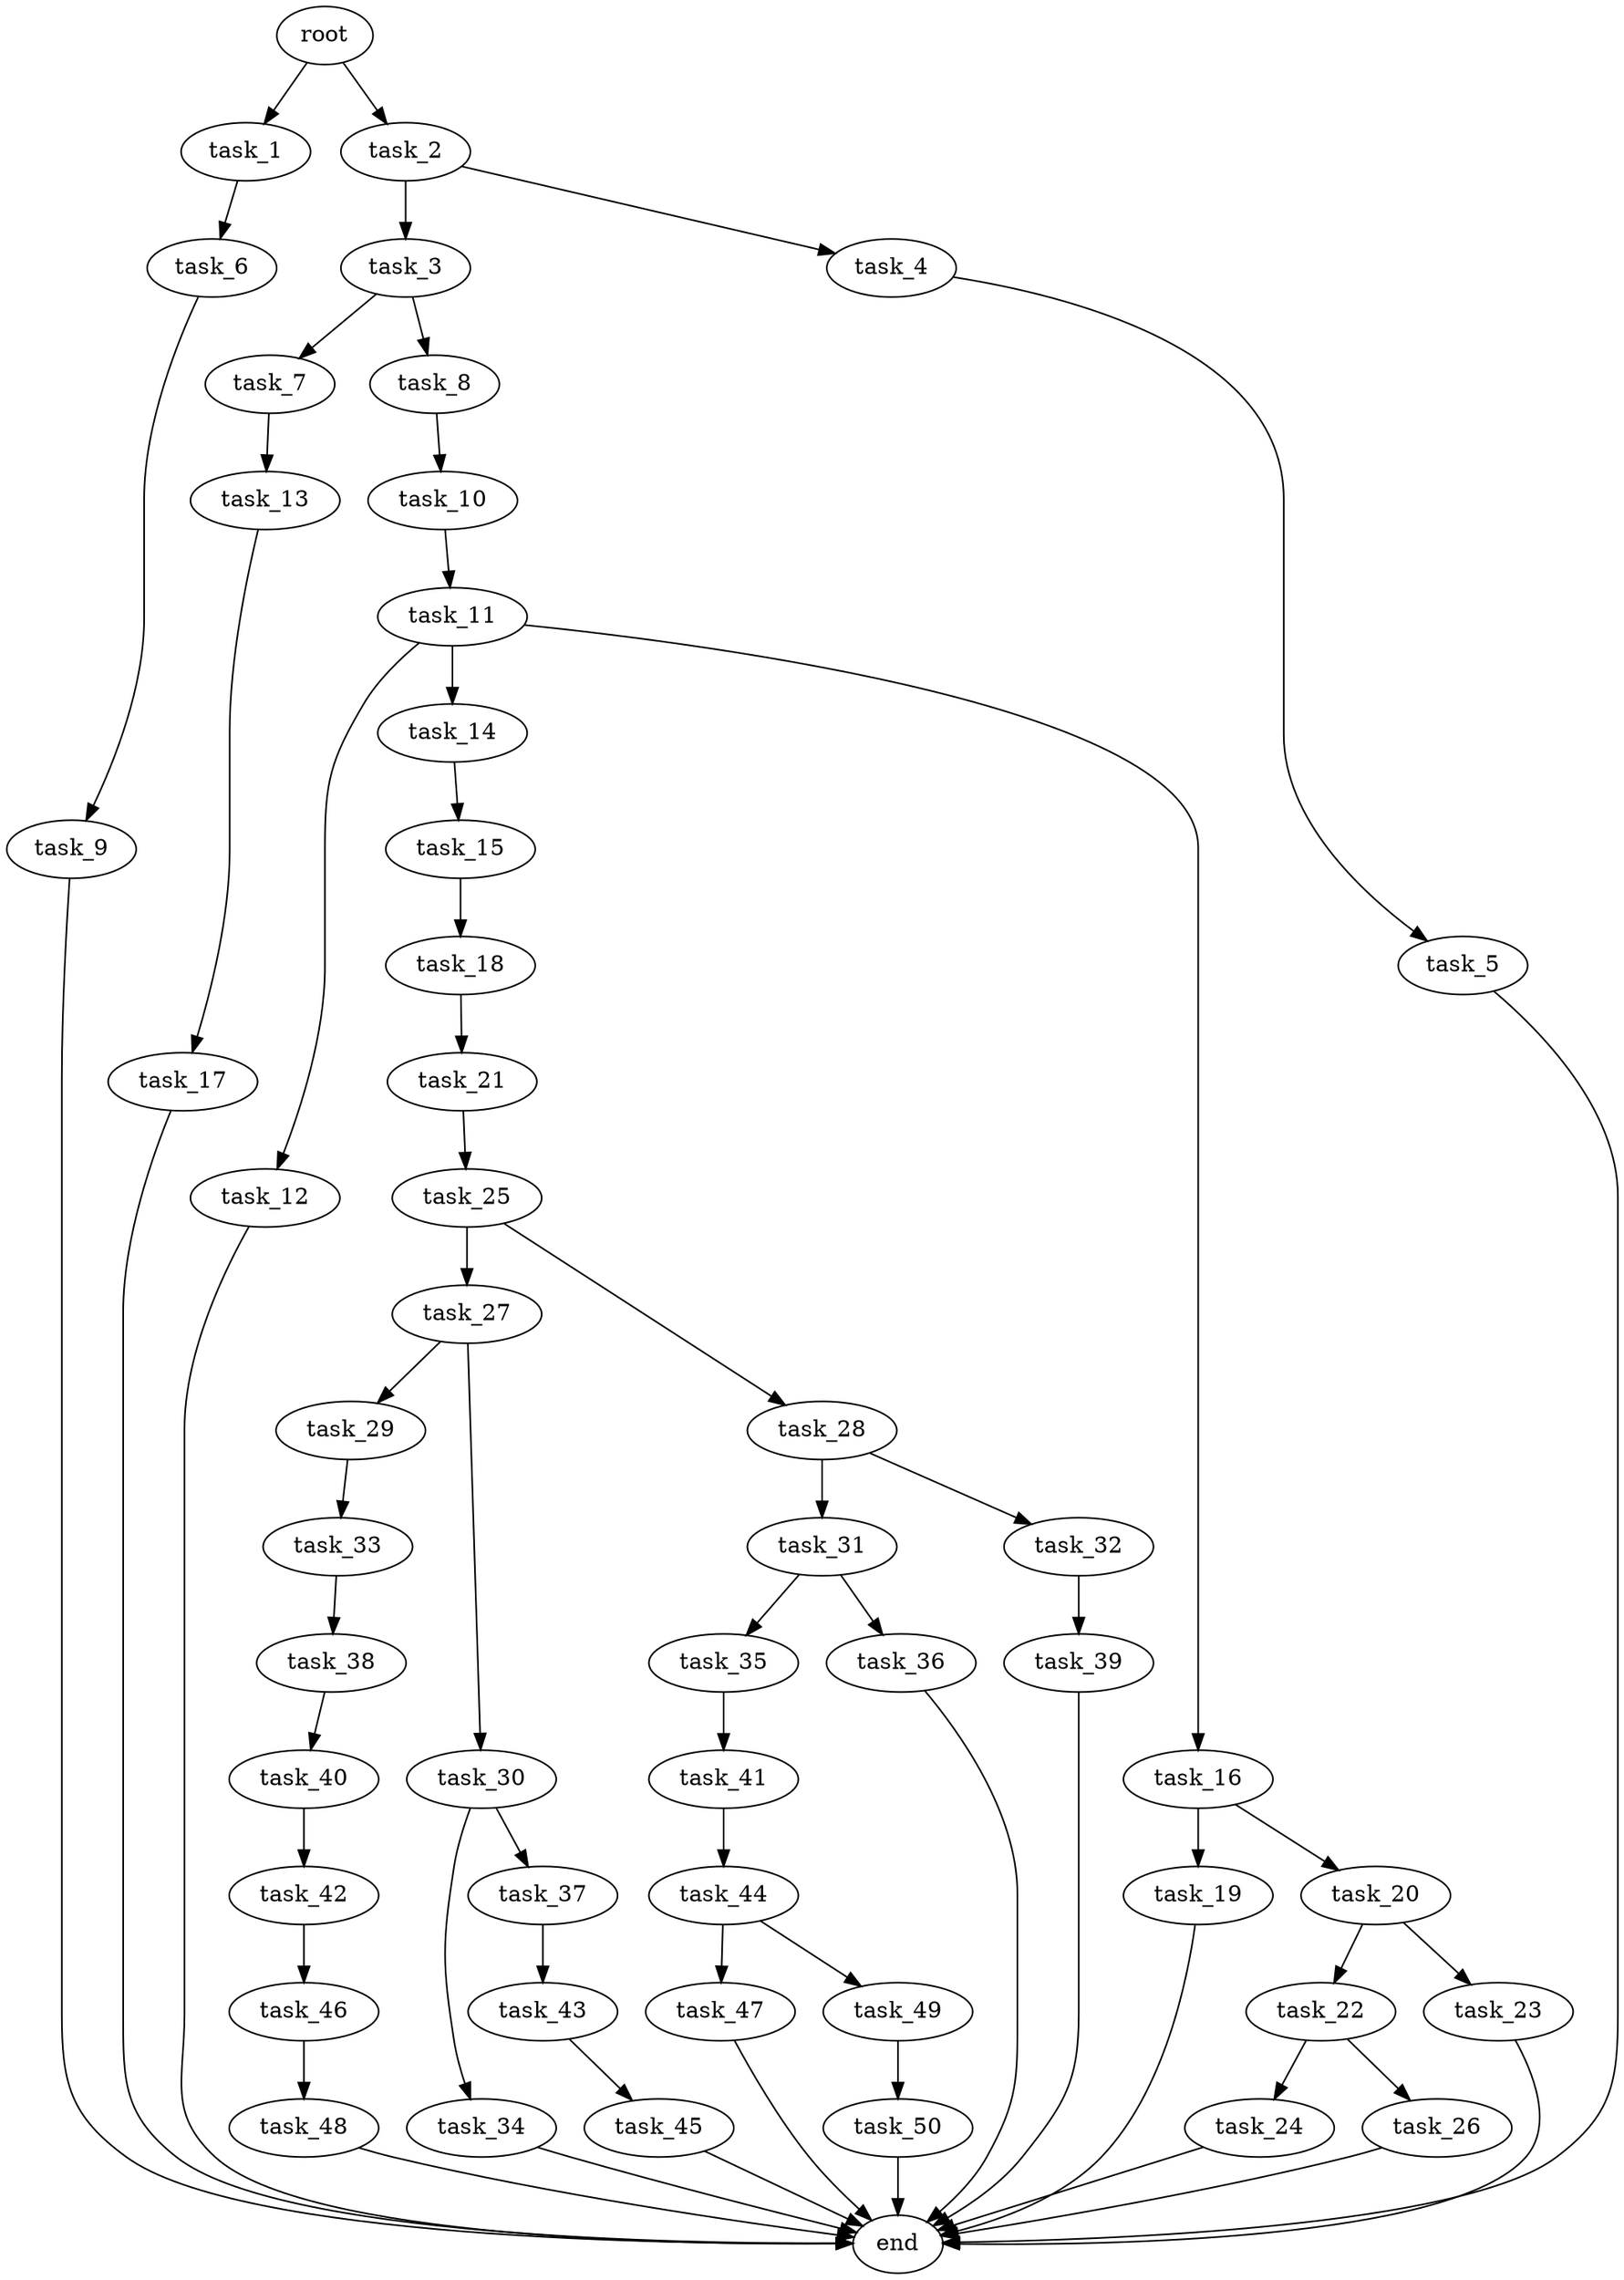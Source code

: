digraph G {
  root [size="0.000000e+00"];
  task_1 [size="3.056182e+09"];
  task_2 [size="2.488044e+09"];
  task_3 [size="8.581422e+09"];
  task_4 [size="2.543137e+09"];
  task_5 [size="2.785203e+09"];
  task_6 [size="2.527957e+09"];
  task_7 [size="9.428731e+09"];
  task_8 [size="3.895958e+09"];
  task_9 [size="4.359505e+09"];
  task_10 [size="2.639768e+09"];
  task_11 [size="4.643613e+09"];
  task_12 [size="3.072457e+08"];
  task_13 [size="5.466409e+09"];
  task_14 [size="2.902209e+09"];
  task_15 [size="7.344074e+09"];
  task_16 [size="5.523638e+09"];
  task_17 [size="9.994239e+08"];
  task_18 [size="7.288953e+09"];
  task_19 [size="9.507419e+08"];
  task_20 [size="4.072761e+09"];
  task_21 [size="1.427870e+09"];
  task_22 [size="9.453763e+09"];
  task_23 [size="8.301525e+09"];
  task_24 [size="1.700394e+09"];
  task_25 [size="3.692576e+07"];
  task_26 [size="1.296810e+09"];
  task_27 [size="9.598305e+08"];
  task_28 [size="3.587289e+09"];
  task_29 [size="3.179193e+09"];
  task_30 [size="1.825661e+08"];
  task_31 [size="6.098785e+09"];
  task_32 [size="8.060730e+09"];
  task_33 [size="6.153123e+09"];
  task_34 [size="9.782271e+09"];
  task_35 [size="4.157608e+09"];
  task_36 [size="7.308348e+09"];
  task_37 [size="7.728591e+09"];
  task_38 [size="1.222568e+09"];
  task_39 [size="8.364736e+09"];
  task_40 [size="7.083774e+09"];
  task_41 [size="3.725406e+09"];
  task_42 [size="6.981611e+09"];
  task_43 [size="6.963445e+09"];
  task_44 [size="1.332458e+09"];
  task_45 [size="7.932040e+09"];
  task_46 [size="5.527192e+09"];
  task_47 [size="4.808940e+08"];
  task_48 [size="5.032640e+09"];
  task_49 [size="5.482933e+09"];
  task_50 [size="9.841077e+09"];
  end [size="0.000000e+00"];

  root -> task_1 [size="1.000000e-12"];
  root -> task_2 [size="1.000000e-12"];
  task_1 -> task_6 [size="2.527957e+08"];
  task_2 -> task_3 [size="8.581422e+08"];
  task_2 -> task_4 [size="2.543137e+08"];
  task_3 -> task_7 [size="9.428731e+08"];
  task_3 -> task_8 [size="3.895958e+08"];
  task_4 -> task_5 [size="2.785203e+08"];
  task_5 -> end [size="1.000000e-12"];
  task_6 -> task_9 [size="4.359505e+08"];
  task_7 -> task_13 [size="5.466409e+08"];
  task_8 -> task_10 [size="2.639768e+08"];
  task_9 -> end [size="1.000000e-12"];
  task_10 -> task_11 [size="4.643613e+08"];
  task_11 -> task_12 [size="3.072457e+07"];
  task_11 -> task_14 [size="2.902209e+08"];
  task_11 -> task_16 [size="5.523638e+08"];
  task_12 -> end [size="1.000000e-12"];
  task_13 -> task_17 [size="9.994239e+07"];
  task_14 -> task_15 [size="7.344074e+08"];
  task_15 -> task_18 [size="7.288953e+08"];
  task_16 -> task_19 [size="9.507419e+07"];
  task_16 -> task_20 [size="4.072761e+08"];
  task_17 -> end [size="1.000000e-12"];
  task_18 -> task_21 [size="1.427870e+08"];
  task_19 -> end [size="1.000000e-12"];
  task_20 -> task_22 [size="9.453763e+08"];
  task_20 -> task_23 [size="8.301525e+08"];
  task_21 -> task_25 [size="3.692576e+06"];
  task_22 -> task_24 [size="1.700394e+08"];
  task_22 -> task_26 [size="1.296810e+08"];
  task_23 -> end [size="1.000000e-12"];
  task_24 -> end [size="1.000000e-12"];
  task_25 -> task_27 [size="9.598305e+07"];
  task_25 -> task_28 [size="3.587289e+08"];
  task_26 -> end [size="1.000000e-12"];
  task_27 -> task_29 [size="3.179193e+08"];
  task_27 -> task_30 [size="1.825661e+07"];
  task_28 -> task_31 [size="6.098785e+08"];
  task_28 -> task_32 [size="8.060730e+08"];
  task_29 -> task_33 [size="6.153123e+08"];
  task_30 -> task_34 [size="9.782271e+08"];
  task_30 -> task_37 [size="7.728591e+08"];
  task_31 -> task_35 [size="4.157608e+08"];
  task_31 -> task_36 [size="7.308348e+08"];
  task_32 -> task_39 [size="8.364736e+08"];
  task_33 -> task_38 [size="1.222568e+08"];
  task_34 -> end [size="1.000000e-12"];
  task_35 -> task_41 [size="3.725406e+08"];
  task_36 -> end [size="1.000000e-12"];
  task_37 -> task_43 [size="6.963445e+08"];
  task_38 -> task_40 [size="7.083774e+08"];
  task_39 -> end [size="1.000000e-12"];
  task_40 -> task_42 [size="6.981611e+08"];
  task_41 -> task_44 [size="1.332458e+08"];
  task_42 -> task_46 [size="5.527192e+08"];
  task_43 -> task_45 [size="7.932040e+08"];
  task_44 -> task_47 [size="4.808940e+07"];
  task_44 -> task_49 [size="5.482933e+08"];
  task_45 -> end [size="1.000000e-12"];
  task_46 -> task_48 [size="5.032640e+08"];
  task_47 -> end [size="1.000000e-12"];
  task_48 -> end [size="1.000000e-12"];
  task_49 -> task_50 [size="9.841077e+08"];
  task_50 -> end [size="1.000000e-12"];
}

